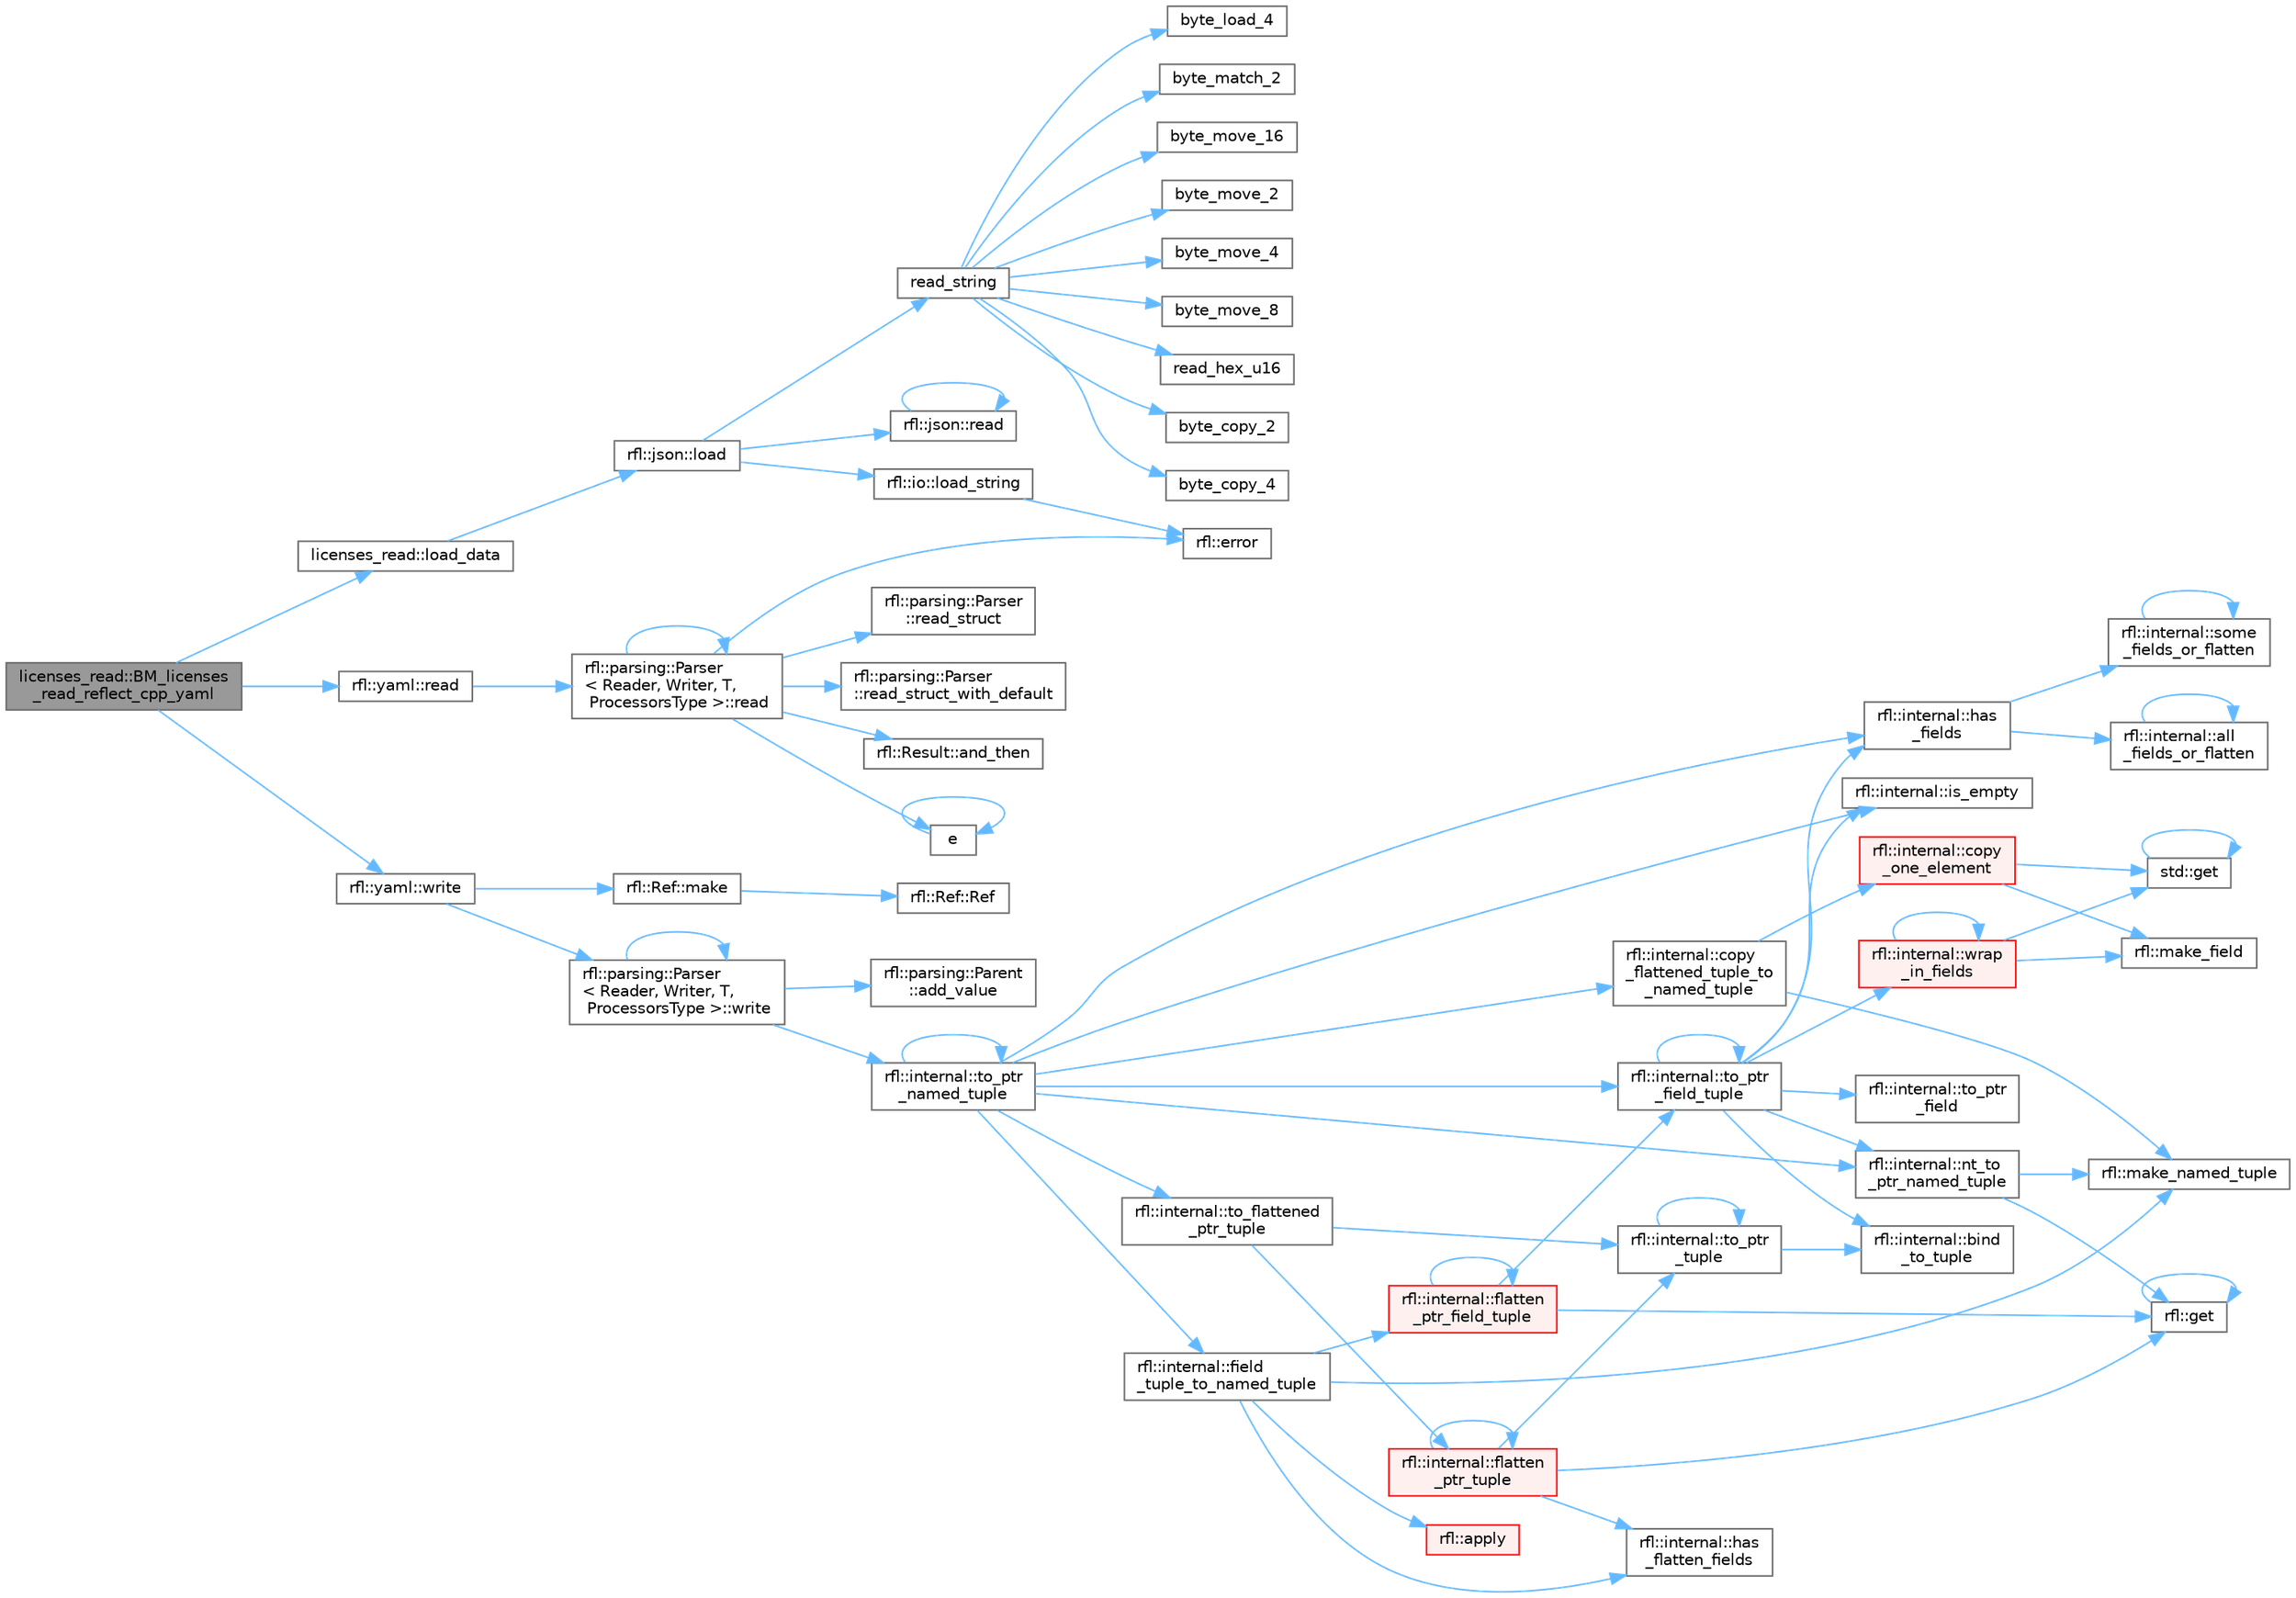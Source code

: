 digraph "licenses_read::BM_licenses_read_reflect_cpp_yaml"
{
 // LATEX_PDF_SIZE
  bgcolor="transparent";
  edge [fontname=Helvetica,fontsize=10,labelfontname=Helvetica,labelfontsize=10];
  node [fontname=Helvetica,fontsize=10,shape=box,height=0.2,width=0.4];
  rankdir="LR";
  Node1 [id="Node000001",label="licenses_read::BM_licenses\l_read_reflect_cpp_yaml",height=0.2,width=0.4,color="gray40", fillcolor="grey60", style="filled", fontcolor="black",tooltip=" "];
  Node1 -> Node2 [id="edge1_Node000001_Node000002",color="steelblue1",style="solid",tooltip=" "];
  Node2 [id="Node000002",label="licenses_read::load_data",height=0.2,width=0.4,color="grey40", fillcolor="white", style="filled",URL="$namespacelicenses__read.html#af29d6978393f941e6149191e1cbbaef9",tooltip=" "];
  Node2 -> Node3 [id="edge2_Node000002_Node000003",color="steelblue1",style="solid",tooltip=" "];
  Node3 [id="Node000003",label="rfl::json::load",height=0.2,width=0.4,color="grey40", fillcolor="white", style="filled",URL="$namespacerfl_1_1json.html#ad44cd984a06c20921fc621d115e17cab",tooltip=" "];
  Node3 -> Node4 [id="edge3_Node000003_Node000004",color="steelblue1",style="solid",tooltip=" "];
  Node4 [id="Node000004",label="rfl::io::load_string",height=0.2,width=0.4,color="grey40", fillcolor="white", style="filled",URL="$namespacerfl_1_1io.html#abef8f6773d8fd7258ba35772521c371a",tooltip=" "];
  Node4 -> Node5 [id="edge4_Node000004_Node000005",color="steelblue1",style="solid",tooltip=" "];
  Node5 [id="Node000005",label="rfl::error",height=0.2,width=0.4,color="grey40", fillcolor="white", style="filled",URL="$namespacerfl.html#a6625864c6c297dfdc3d3c3ee3181dd8c",tooltip="Shorthand for unexpected error."];
  Node3 -> Node6 [id="edge5_Node000003_Node000006",color="steelblue1",style="solid",tooltip=" "];
  Node6 [id="Node000006",label="rfl::json::read",height=0.2,width=0.4,color="grey40", fillcolor="white", style="filled",URL="$namespacerfl_1_1json.html#a905573518eca04a9c269d1bb32de7dd1",tooltip="Parses an object from a JSON var."];
  Node6 -> Node6 [id="edge6_Node000006_Node000006",color="steelblue1",style="solid",tooltip=" "];
  Node3 -> Node7 [id="edge7_Node000003_Node000007",color="steelblue1",style="solid",tooltip=" "];
  Node7 [id="Node000007",label="read_string",height=0.2,width=0.4,color="grey40", fillcolor="white", style="filled",URL="$yyjson_8c.html#a804945ea7ab88a55f6c71afe2ef28508",tooltip=" "];
  Node7 -> Node8 [id="edge8_Node000007_Node000008",color="steelblue1",style="solid",tooltip=" "];
  Node8 [id="Node000008",label="byte_copy_2",height=0.2,width=0.4,color="grey40", fillcolor="white", style="filled",URL="$yyjson_8c.html#ac6a11726824f52b6413a67488f5a3152",tooltip=" "];
  Node7 -> Node9 [id="edge9_Node000007_Node000009",color="steelblue1",style="solid",tooltip=" "];
  Node9 [id="Node000009",label="byte_copy_4",height=0.2,width=0.4,color="grey40", fillcolor="white", style="filled",URL="$yyjson_8c.html#a98219967baeab34ab615b4ccda0df146",tooltip=" "];
  Node7 -> Node10 [id="edge10_Node000007_Node000010",color="steelblue1",style="solid",tooltip=" "];
  Node10 [id="Node000010",label="byte_load_4",height=0.2,width=0.4,color="grey40", fillcolor="white", style="filled",URL="$yyjson_8c.html#a87c460a03bebacd0dcdad97440488c2b",tooltip=" "];
  Node7 -> Node11 [id="edge11_Node000007_Node000011",color="steelblue1",style="solid",tooltip=" "];
  Node11 [id="Node000011",label="byte_match_2",height=0.2,width=0.4,color="grey40", fillcolor="white", style="filled",URL="$yyjson_8c.html#a3a0b543ccc96758e3d9632773ab82632",tooltip=" "];
  Node7 -> Node12 [id="edge12_Node000007_Node000012",color="steelblue1",style="solid",tooltip=" "];
  Node12 [id="Node000012",label="byte_move_16",height=0.2,width=0.4,color="grey40", fillcolor="white", style="filled",URL="$yyjson_8c.html#a133d71145abef5ab727e5d3bc7d7d3cc",tooltip=" "];
  Node7 -> Node13 [id="edge13_Node000007_Node000013",color="steelblue1",style="solid",tooltip=" "];
  Node13 [id="Node000013",label="byte_move_2",height=0.2,width=0.4,color="grey40", fillcolor="white", style="filled",URL="$yyjson_8c.html#a937b93922fffb9ba4853a8c20954aa5b",tooltip=" "];
  Node7 -> Node14 [id="edge14_Node000007_Node000014",color="steelblue1",style="solid",tooltip=" "];
  Node14 [id="Node000014",label="byte_move_4",height=0.2,width=0.4,color="grey40", fillcolor="white", style="filled",URL="$yyjson_8c.html#aa5ca17990694a6718874be6817b38ed4",tooltip=" "];
  Node7 -> Node15 [id="edge15_Node000007_Node000015",color="steelblue1",style="solid",tooltip=" "];
  Node15 [id="Node000015",label="byte_move_8",height=0.2,width=0.4,color="grey40", fillcolor="white", style="filled",URL="$yyjson_8c.html#a358fd32f651a73a41814fb2229dae049",tooltip=" "];
  Node7 -> Node16 [id="edge16_Node000007_Node000016",color="steelblue1",style="solid",tooltip=" "];
  Node16 [id="Node000016",label="read_hex_u16",height=0.2,width=0.4,color="grey40", fillcolor="white", style="filled",URL="$yyjson_8c.html#add45e53bf46ccf2467cc535d9bd89717",tooltip=" "];
  Node1 -> Node17 [id="edge17_Node000001_Node000017",color="steelblue1",style="solid",tooltip=" "];
  Node17 [id="Node000017",label="rfl::yaml::read",height=0.2,width=0.4,color="grey40", fillcolor="white", style="filled",URL="$namespacerfl_1_1yaml.html#ae9a58bf475f01ac893556ab0a9769c40",tooltip="Parses an object from a YAML var."];
  Node17 -> Node18 [id="edge18_Node000017_Node000018",color="steelblue1",style="solid",tooltip=" "];
  Node18 [id="Node000018",label="rfl::parsing::Parser\l\< Reader, Writer, T,\l ProcessorsType \>::read",height=0.2,width=0.4,color="grey40", fillcolor="white", style="filled",URL="$structrfl_1_1parsing_1_1_parser.html#a905ccbbb3adb81bb18d9109df6613b72",tooltip=" "];
  Node18 -> Node19 [id="edge19_Node000018_Node000019",color="steelblue1",style="solid",tooltip=" "];
  Node19 [id="Node000019",label="rfl::Result::and_then",height=0.2,width=0.4,color="grey40", fillcolor="white", style="filled",URL="$classrfl_1_1_result.html#a07f85d248f21a1dad5eb12ae179d4df7",tooltip="Monadic operation - F must be a function of type T -> Result."];
  Node18 -> Node20 [id="edge20_Node000018_Node000020",color="steelblue1",style="solid",tooltip=" "];
  Node20 [id="Node000020",label="e",height=0.2,width=0.4,color="grey40", fillcolor="white", style="filled",URL="$_cwise__array__power__array_8cpp.html#a9cb86ff854760bf91a154f2724a9101d",tooltip=" "];
  Node20 -> Node20 [id="edge21_Node000020_Node000020",color="steelblue1",style="solid",tooltip=" "];
  Node18 -> Node5 [id="edge22_Node000018_Node000005",color="steelblue1",style="solid",tooltip=" "];
  Node18 -> Node18 [id="edge23_Node000018_Node000018",color="steelblue1",style="solid",tooltip=" "];
  Node18 -> Node21 [id="edge24_Node000018_Node000021",color="steelblue1",style="solid",tooltip=" "];
  Node21 [id="Node000021",label="rfl::parsing::Parser\l::read_struct",height=0.2,width=0.4,color="grey40", fillcolor="white", style="filled",URL="$structrfl_1_1parsing_1_1_parser.html#ac6a7fd1d9f65a3b40ea36017cec2fa2e",tooltip=" "];
  Node18 -> Node22 [id="edge25_Node000018_Node000022",color="steelblue1",style="solid",tooltip=" "];
  Node22 [id="Node000022",label="rfl::parsing::Parser\l::read_struct_with_default",height=0.2,width=0.4,color="grey40", fillcolor="white", style="filled",URL="$structrfl_1_1parsing_1_1_parser.html#a8f8dadc93b26e4bb35eb14e6d722aae7",tooltip=" "];
  Node1 -> Node23 [id="edge26_Node000001_Node000023",color="steelblue1",style="solid",tooltip=" "];
  Node23 [id="Node000023",label="rfl::yaml::write",height=0.2,width=0.4,color="grey40", fillcolor="white", style="filled",URL="$namespacerfl_1_1yaml.html#a7205f5625b788c093f657a9df7579306",tooltip="Writes a YAML into an ostream."];
  Node23 -> Node24 [id="edge27_Node000023_Node000024",color="steelblue1",style="solid",tooltip=" "];
  Node24 [id="Node000024",label="rfl::Ref::make",height=0.2,width=0.4,color="grey40", fillcolor="white", style="filled",URL="$classrfl_1_1_ref.html#a1501cd0fd114b2dd113fb3abe974275d",tooltip=" "];
  Node24 -> Node25 [id="edge28_Node000024_Node000025",color="steelblue1",style="solid",tooltip=" "];
  Node25 [id="Node000025",label="rfl::Ref::Ref",height=0.2,width=0.4,color="grey40", fillcolor="white", style="filled",URL="$classrfl_1_1_ref.html#a157d7b0b3b1bc2b0833c0843bf056d04",tooltip=" "];
  Node23 -> Node26 [id="edge29_Node000023_Node000026",color="steelblue1",style="solid",tooltip=" "];
  Node26 [id="Node000026",label="rfl::parsing::Parser\l\< Reader, Writer, T,\l ProcessorsType \>::write",height=0.2,width=0.4,color="grey40", fillcolor="white", style="filled",URL="$structrfl_1_1parsing_1_1_parser.html#a16aeefd727355e095bfd19d6c69d3238",tooltip=" "];
  Node26 -> Node27 [id="edge30_Node000026_Node000027",color="steelblue1",style="solid",tooltip=" "];
  Node27 [id="Node000027",label="rfl::parsing::Parent\l::add_value",height=0.2,width=0.4,color="grey40", fillcolor="white", style="filled",URL="$structrfl_1_1parsing_1_1_parent.html#a8f7ebd2389ae6ec315a0e37bd66de63f",tooltip=" "];
  Node26 -> Node28 [id="edge31_Node000026_Node000028",color="steelblue1",style="solid",tooltip=" "];
  Node28 [id="Node000028",label="rfl::internal::to_ptr\l_named_tuple",height=0.2,width=0.4,color="grey40", fillcolor="white", style="filled",URL="$namespacerfl_1_1internal.html#a19594a7d66a271a8f893f2170217e299",tooltip=" "];
  Node28 -> Node29 [id="edge32_Node000028_Node000029",color="steelblue1",style="solid",tooltip=" "];
  Node29 [id="Node000029",label="rfl::internal::copy\l_flattened_tuple_to\l_named_tuple",height=0.2,width=0.4,color="grey40", fillcolor="white", style="filled",URL="$namespacerfl_1_1internal.html#aa4d84e91c691523bdf3dbf8832cba64c",tooltip=" "];
  Node29 -> Node30 [id="edge33_Node000029_Node000030",color="steelblue1",style="solid",tooltip=" "];
  Node30 [id="Node000030",label="rfl::internal::copy\l_one_element",height=0.2,width=0.4,color="red", fillcolor="#FFF0F0", style="filled",URL="$namespacerfl_1_1internal.html#a8a566443d85dd9fc0f2e6e4ae131ed55",tooltip=" "];
  Node30 -> Node31 [id="edge34_Node000030_Node000031",color="steelblue1",style="solid",tooltip=" "];
  Node31 [id="Node000031",label="std::get",height=0.2,width=0.4,color="grey40", fillcolor="white", style="filled",URL="$namespacestd.html#aae41d8280b7ccc3f0e0a0be2dab21c8f",tooltip="Gets an element by index."];
  Node31 -> Node31 [id="edge35_Node000031_Node000031",color="steelblue1",style="solid",tooltip=" "];
  Node30 -> Node32 [id="edge36_Node000030_Node000032",color="steelblue1",style="solid",tooltip=" "];
  Node32 [id="Node000032",label="rfl::make_field",height=0.2,width=0.4,color="grey40", fillcolor="white", style="filled",URL="$namespacerfl.html#afb5f68a22d5b6a42a5b4477c35559ce9",tooltip=" "];
  Node29 -> Node34 [id="edge37_Node000029_Node000034",color="steelblue1",style="solid",tooltip=" "];
  Node34 [id="Node000034",label="rfl::make_named_tuple",height=0.2,width=0.4,color="grey40", fillcolor="white", style="filled",URL="$namespacerfl.html#a19523aa875e6c36af474a97f28ed4002",tooltip="Explicit overload for creating empty named tuples."];
  Node28 -> Node35 [id="edge38_Node000028_Node000035",color="steelblue1",style="solid",tooltip=" "];
  Node35 [id="Node000035",label="rfl::internal::field\l_tuple_to_named_tuple",height=0.2,width=0.4,color="grey40", fillcolor="white", style="filled",URL="$namespacerfl_1_1internal.html#a923e1c7faefca7c7af6ec3d7aecccba0",tooltip=" "];
  Node35 -> Node36 [id="edge39_Node000035_Node000036",color="steelblue1",style="solid",tooltip=" "];
  Node36 [id="Node000036",label="rfl::apply",height=0.2,width=0.4,color="red", fillcolor="#FFF0F0", style="filled",URL="$namespacerfl.html#aaa94742afd7fde0d6d6cc59ae6d92989",tooltip=" "];
  Node35 -> Node39 [id="edge40_Node000035_Node000039",color="steelblue1",style="solid",tooltip=" "];
  Node39 [id="Node000039",label="rfl::internal::flatten\l_ptr_field_tuple",height=0.2,width=0.4,color="red", fillcolor="#FFF0F0", style="filled",URL="$namespacerfl_1_1internal.html#ae729ffba37ab19a6426f80c6ef26e2d6",tooltip=" "];
  Node39 -> Node39 [id="edge41_Node000039_Node000039",color="steelblue1",style="solid",tooltip=" "];
  Node39 -> Node38 [id="edge42_Node000039_Node000038",color="steelblue1",style="solid",tooltip=" "];
  Node38 [id="Node000038",label="rfl::get",height=0.2,width=0.4,color="grey40", fillcolor="white", style="filled",URL="$namespacerfl.html#ac379420409251e5a3c0bea4a701daf0a",tooltip="Gets a field by index."];
  Node38 -> Node38 [id="edge43_Node000038_Node000038",color="steelblue1",style="solid",tooltip=" "];
  Node39 -> Node41 [id="edge44_Node000039_Node000041",color="steelblue1",style="solid",tooltip=" "];
  Node41 [id="Node000041",label="rfl::internal::to_ptr\l_field_tuple",height=0.2,width=0.4,color="grey40", fillcolor="white", style="filled",URL="$namespacerfl_1_1internal.html#a4c5ce682ef0d85a0edc5fc36074815d2",tooltip=" "];
  Node41 -> Node42 [id="edge45_Node000041_Node000042",color="steelblue1",style="solid",tooltip=" "];
  Node42 [id="Node000042",label="rfl::internal::bind\l_to_tuple",height=0.2,width=0.4,color="grey40", fillcolor="white", style="filled",URL="$namespacerfl_1_1internal.html#aaccfbbd07ded0a84498cea052cb3d443",tooltip=" "];
  Node41 -> Node43 [id="edge46_Node000041_Node000043",color="steelblue1",style="solid",tooltip=" "];
  Node43 [id="Node000043",label="rfl::internal::has\l_fields",height=0.2,width=0.4,color="grey40", fillcolor="white", style="filled",URL="$namespacerfl_1_1internal.html#a4bf6ff2224c907a5df21f524e650fd17",tooltip=" "];
  Node43 -> Node44 [id="edge47_Node000043_Node000044",color="steelblue1",style="solid",tooltip=" "];
  Node44 [id="Node000044",label="rfl::internal::all\l_fields_or_flatten",height=0.2,width=0.4,color="grey40", fillcolor="white", style="filled",URL="$namespacerfl_1_1internal.html#a012b9c8f5d6103eb084598eca9f9f631",tooltip=" "];
  Node44 -> Node44 [id="edge48_Node000044_Node000044",color="steelblue1",style="solid",tooltip=" "];
  Node43 -> Node45 [id="edge49_Node000043_Node000045",color="steelblue1",style="solid",tooltip=" "];
  Node45 [id="Node000045",label="rfl::internal::some\l_fields_or_flatten",height=0.2,width=0.4,color="grey40", fillcolor="white", style="filled",URL="$namespacerfl_1_1internal.html#a71c929c1a514d827549eb15d4355de92",tooltip=" "];
  Node45 -> Node45 [id="edge50_Node000045_Node000045",color="steelblue1",style="solid",tooltip=" "];
  Node41 -> Node46 [id="edge51_Node000041_Node000046",color="steelblue1",style="solid",tooltip=" "];
  Node46 [id="Node000046",label="rfl::internal::is_empty",height=0.2,width=0.4,color="grey40", fillcolor="white", style="filled",URL="$namespacerfl_1_1internal.html#a818161434e9e7892d403a7c92d7268fe",tooltip=" "];
  Node41 -> Node47 [id="edge52_Node000041_Node000047",color="steelblue1",style="solid",tooltip=" "];
  Node47 [id="Node000047",label="rfl::internal::nt_to\l_ptr_named_tuple",height=0.2,width=0.4,color="grey40", fillcolor="white", style="filled",URL="$namespacerfl_1_1internal.html#a444ef522c6d66572aa5cd3ccde829885",tooltip=" "];
  Node47 -> Node38 [id="edge53_Node000047_Node000038",color="steelblue1",style="solid",tooltip=" "];
  Node47 -> Node34 [id="edge54_Node000047_Node000034",color="steelblue1",style="solid",tooltip=" "];
  Node41 -> Node48 [id="edge55_Node000041_Node000048",color="steelblue1",style="solid",tooltip=" "];
  Node48 [id="Node000048",label="rfl::internal::to_ptr\l_field",height=0.2,width=0.4,color="grey40", fillcolor="white", style="filled",URL="$namespacerfl_1_1internal.html#ab7e2b5fa9d320f0c9a301fbe22ebc677",tooltip=" "];
  Node41 -> Node41 [id="edge56_Node000041_Node000041",color="steelblue1",style="solid",tooltip=" "];
  Node41 -> Node49 [id="edge57_Node000041_Node000049",color="steelblue1",style="solid",tooltip=" "];
  Node49 [id="Node000049",label="rfl::internal::wrap\l_in_fields",height=0.2,width=0.4,color="red", fillcolor="#FFF0F0", style="filled",URL="$namespacerfl_1_1internal.html#a75a4f615c45abce17e710e72514498d7",tooltip=" "];
  Node49 -> Node31 [id="edge58_Node000049_Node000031",color="steelblue1",style="solid",tooltip=" "];
  Node49 -> Node32 [id="edge59_Node000049_Node000032",color="steelblue1",style="solid",tooltip=" "];
  Node49 -> Node49 [id="edge60_Node000049_Node000049",color="steelblue1",style="solid",tooltip=" "];
  Node35 -> Node51 [id="edge61_Node000035_Node000051",color="steelblue1",style="solid",tooltip=" "];
  Node51 [id="Node000051",label="rfl::internal::has\l_flatten_fields",height=0.2,width=0.4,color="grey40", fillcolor="white", style="filled",URL="$namespacerfl_1_1internal.html#a60f5d02505f61eabff343c2f5e9c7dbe",tooltip=" "];
  Node35 -> Node34 [id="edge62_Node000035_Node000034",color="steelblue1",style="solid",tooltip=" "];
  Node28 -> Node43 [id="edge63_Node000028_Node000043",color="steelblue1",style="solid",tooltip=" "];
  Node28 -> Node46 [id="edge64_Node000028_Node000046",color="steelblue1",style="solid",tooltip=" "];
  Node28 -> Node47 [id="edge65_Node000028_Node000047",color="steelblue1",style="solid",tooltip=" "];
  Node28 -> Node52 [id="edge66_Node000028_Node000052",color="steelblue1",style="solid",tooltip=" "];
  Node52 [id="Node000052",label="rfl::internal::to_flattened\l_ptr_tuple",height=0.2,width=0.4,color="grey40", fillcolor="white", style="filled",URL="$namespacerfl_1_1internal.html#abe898ac2971112070bfbcc91def971d6",tooltip=" "];
  Node52 -> Node53 [id="edge67_Node000052_Node000053",color="steelblue1",style="solid",tooltip=" "];
  Node53 [id="Node000053",label="rfl::internal::flatten\l_ptr_tuple",height=0.2,width=0.4,color="red", fillcolor="#FFF0F0", style="filled",URL="$namespacerfl_1_1internal.html#a3a901d356d0602482acd2f0861f8b472",tooltip=" "];
  Node53 -> Node53 [id="edge68_Node000053_Node000053",color="steelblue1",style="solid",tooltip=" "];
  Node53 -> Node38 [id="edge69_Node000053_Node000038",color="steelblue1",style="solid",tooltip=" "];
  Node53 -> Node51 [id="edge70_Node000053_Node000051",color="steelblue1",style="solid",tooltip=" "];
  Node53 -> Node54 [id="edge71_Node000053_Node000054",color="steelblue1",style="solid",tooltip=" "];
  Node54 [id="Node000054",label="rfl::internal::to_ptr\l_tuple",height=0.2,width=0.4,color="grey40", fillcolor="white", style="filled",URL="$namespacerfl_1_1internal.html#a3a36b92d743023e52d9ba1b74cc5fbd1",tooltip=" "];
  Node54 -> Node42 [id="edge72_Node000054_Node000042",color="steelblue1",style="solid",tooltip=" "];
  Node54 -> Node54 [id="edge73_Node000054_Node000054",color="steelblue1",style="solid",tooltip=" "];
  Node52 -> Node54 [id="edge74_Node000052_Node000054",color="steelblue1",style="solid",tooltip=" "];
  Node28 -> Node41 [id="edge75_Node000028_Node000041",color="steelblue1",style="solid",tooltip=" "];
  Node28 -> Node28 [id="edge76_Node000028_Node000028",color="steelblue1",style="solid",tooltip=" "];
  Node26 -> Node26 [id="edge77_Node000026_Node000026",color="steelblue1",style="solid",tooltip=" "];
}
